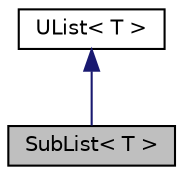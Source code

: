 digraph "SubList&lt; T &gt;"
{
  bgcolor="transparent";
  edge [fontname="Helvetica",fontsize="10",labelfontname="Helvetica",labelfontsize="10"];
  node [fontname="Helvetica",fontsize="10",shape=record];
  Node1 [label="SubList\< T \>",height=0.2,width=0.4,color="black", fillcolor="grey75", style="filled" fontcolor="black"];
  Node2 -> Node1 [dir="back",color="midnightblue",fontsize="10",style="solid",fontname="Helvetica"];
  Node2 [label="UList\< T \>",height=0.2,width=0.4,color="black",URL="$classFoam_1_1UList.html",tooltip="A 1D vector of objects of type &lt;T&gt;, where the size of the vector is known and can be used for subscri..."];
}
